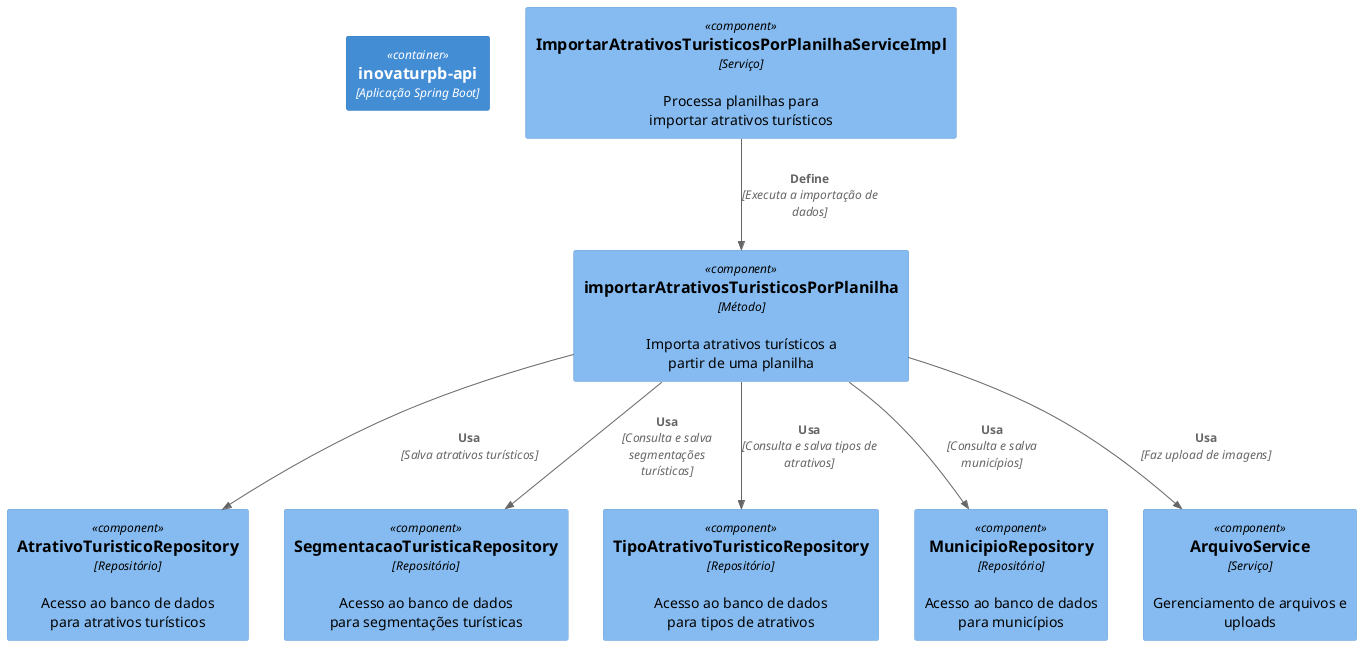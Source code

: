 @startuml
!define C4_COMPONENT
!include <C4/C4_Component.puml>

Container(app, "inovaturpb-api", "Aplicação Spring Boot")

' Classe de Serviço Principal
Component(service, "ImportarAtrativosTuristicosPorPlanilhaServiceImpl", "Serviço", "Processa planilhas para importar atrativos turísticos")

' Repositórios usados
Component(atrativoRepo, "AtrativoTuristicoRepository", "Repositório", "Acesso ao banco de dados para atrativos turísticos")
Component(segmentacaoRepo, "SegmentacaoTuristicaRepository", "Repositório", "Acesso ao banco de dados para segmentações turísticas")
Component(tipoRepo, "TipoAtrativoTuristicoRepository", "Repositório", "Acesso ao banco de dados para tipos de atrativos")
Component(municipioRepo, "MunicipioRepository", "Repositório", "Acesso ao banco de dados para municípios")

' Serviço de Arquivos
Component(arquivoService, "ArquivoService", "Serviço", "Gerenciamento de arquivos e uploads")

' Método principal
Component(method, "importarAtrativosTuristicosPorPlanilha", "Método", "Importa atrativos turísticos a partir de uma planilha")

' Relacionamentos
Rel(service, method, "Define", "Executa a importação de dados")
Rel(method, atrativoRepo, "Usa", "Salva atrativos turísticos")
Rel(method, segmentacaoRepo, "Usa", "Consulta e salva segmentações turísticas")
Rel(method, tipoRepo, "Usa", "Consulta e salva tipos de atrativos")
Rel(method, municipioRepo, "Usa", "Consulta e salva municípios")
Rel(method, arquivoService, "Usa", "Faz upload de imagens")

@enduml
